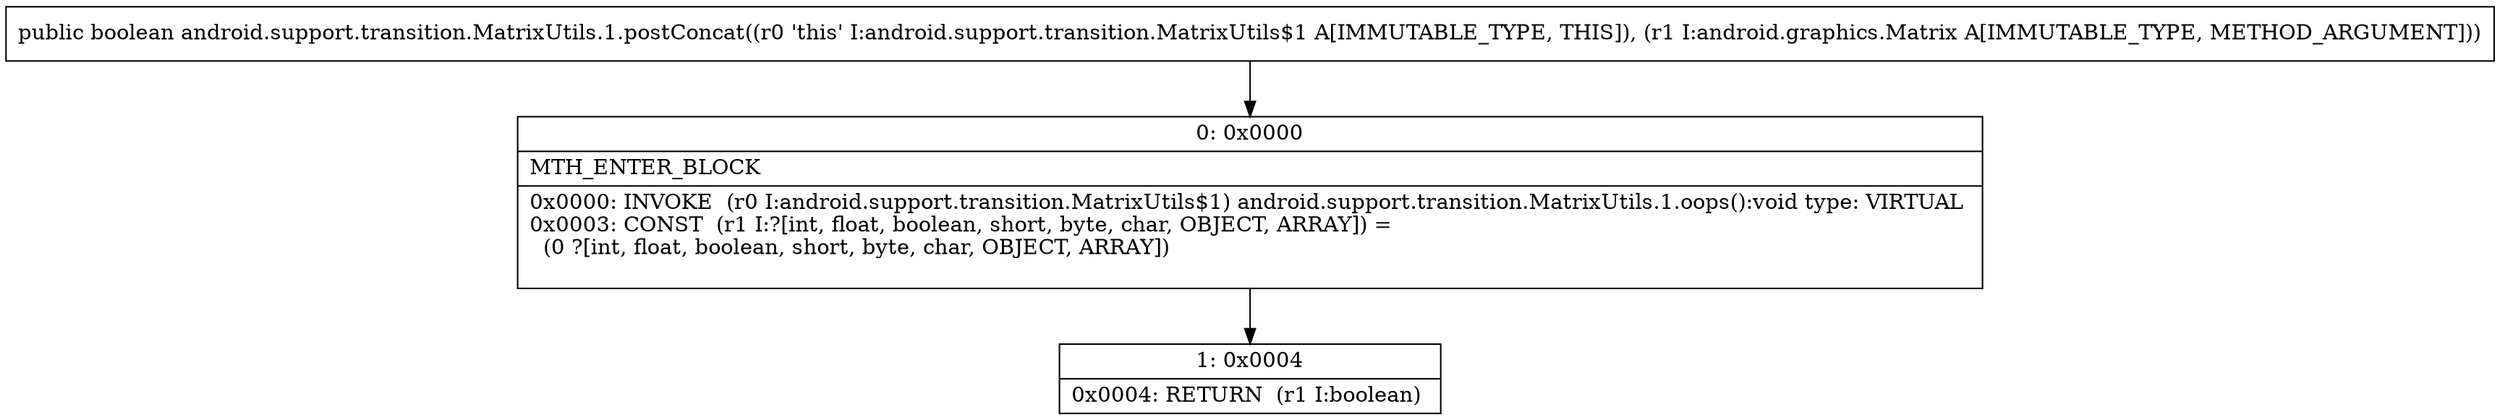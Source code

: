 digraph "CFG forandroid.support.transition.MatrixUtils.1.postConcat(Landroid\/graphics\/Matrix;)Z" {
Node_0 [shape=record,label="{0\:\ 0x0000|MTH_ENTER_BLOCK\l|0x0000: INVOKE  (r0 I:android.support.transition.MatrixUtils$1) android.support.transition.MatrixUtils.1.oops():void type: VIRTUAL \l0x0003: CONST  (r1 I:?[int, float, boolean, short, byte, char, OBJECT, ARRAY]) = \l  (0 ?[int, float, boolean, short, byte, char, OBJECT, ARRAY])\l \l}"];
Node_1 [shape=record,label="{1\:\ 0x0004|0x0004: RETURN  (r1 I:boolean) \l}"];
MethodNode[shape=record,label="{public boolean android.support.transition.MatrixUtils.1.postConcat((r0 'this' I:android.support.transition.MatrixUtils$1 A[IMMUTABLE_TYPE, THIS]), (r1 I:android.graphics.Matrix A[IMMUTABLE_TYPE, METHOD_ARGUMENT])) }"];
MethodNode -> Node_0;
Node_0 -> Node_1;
}

